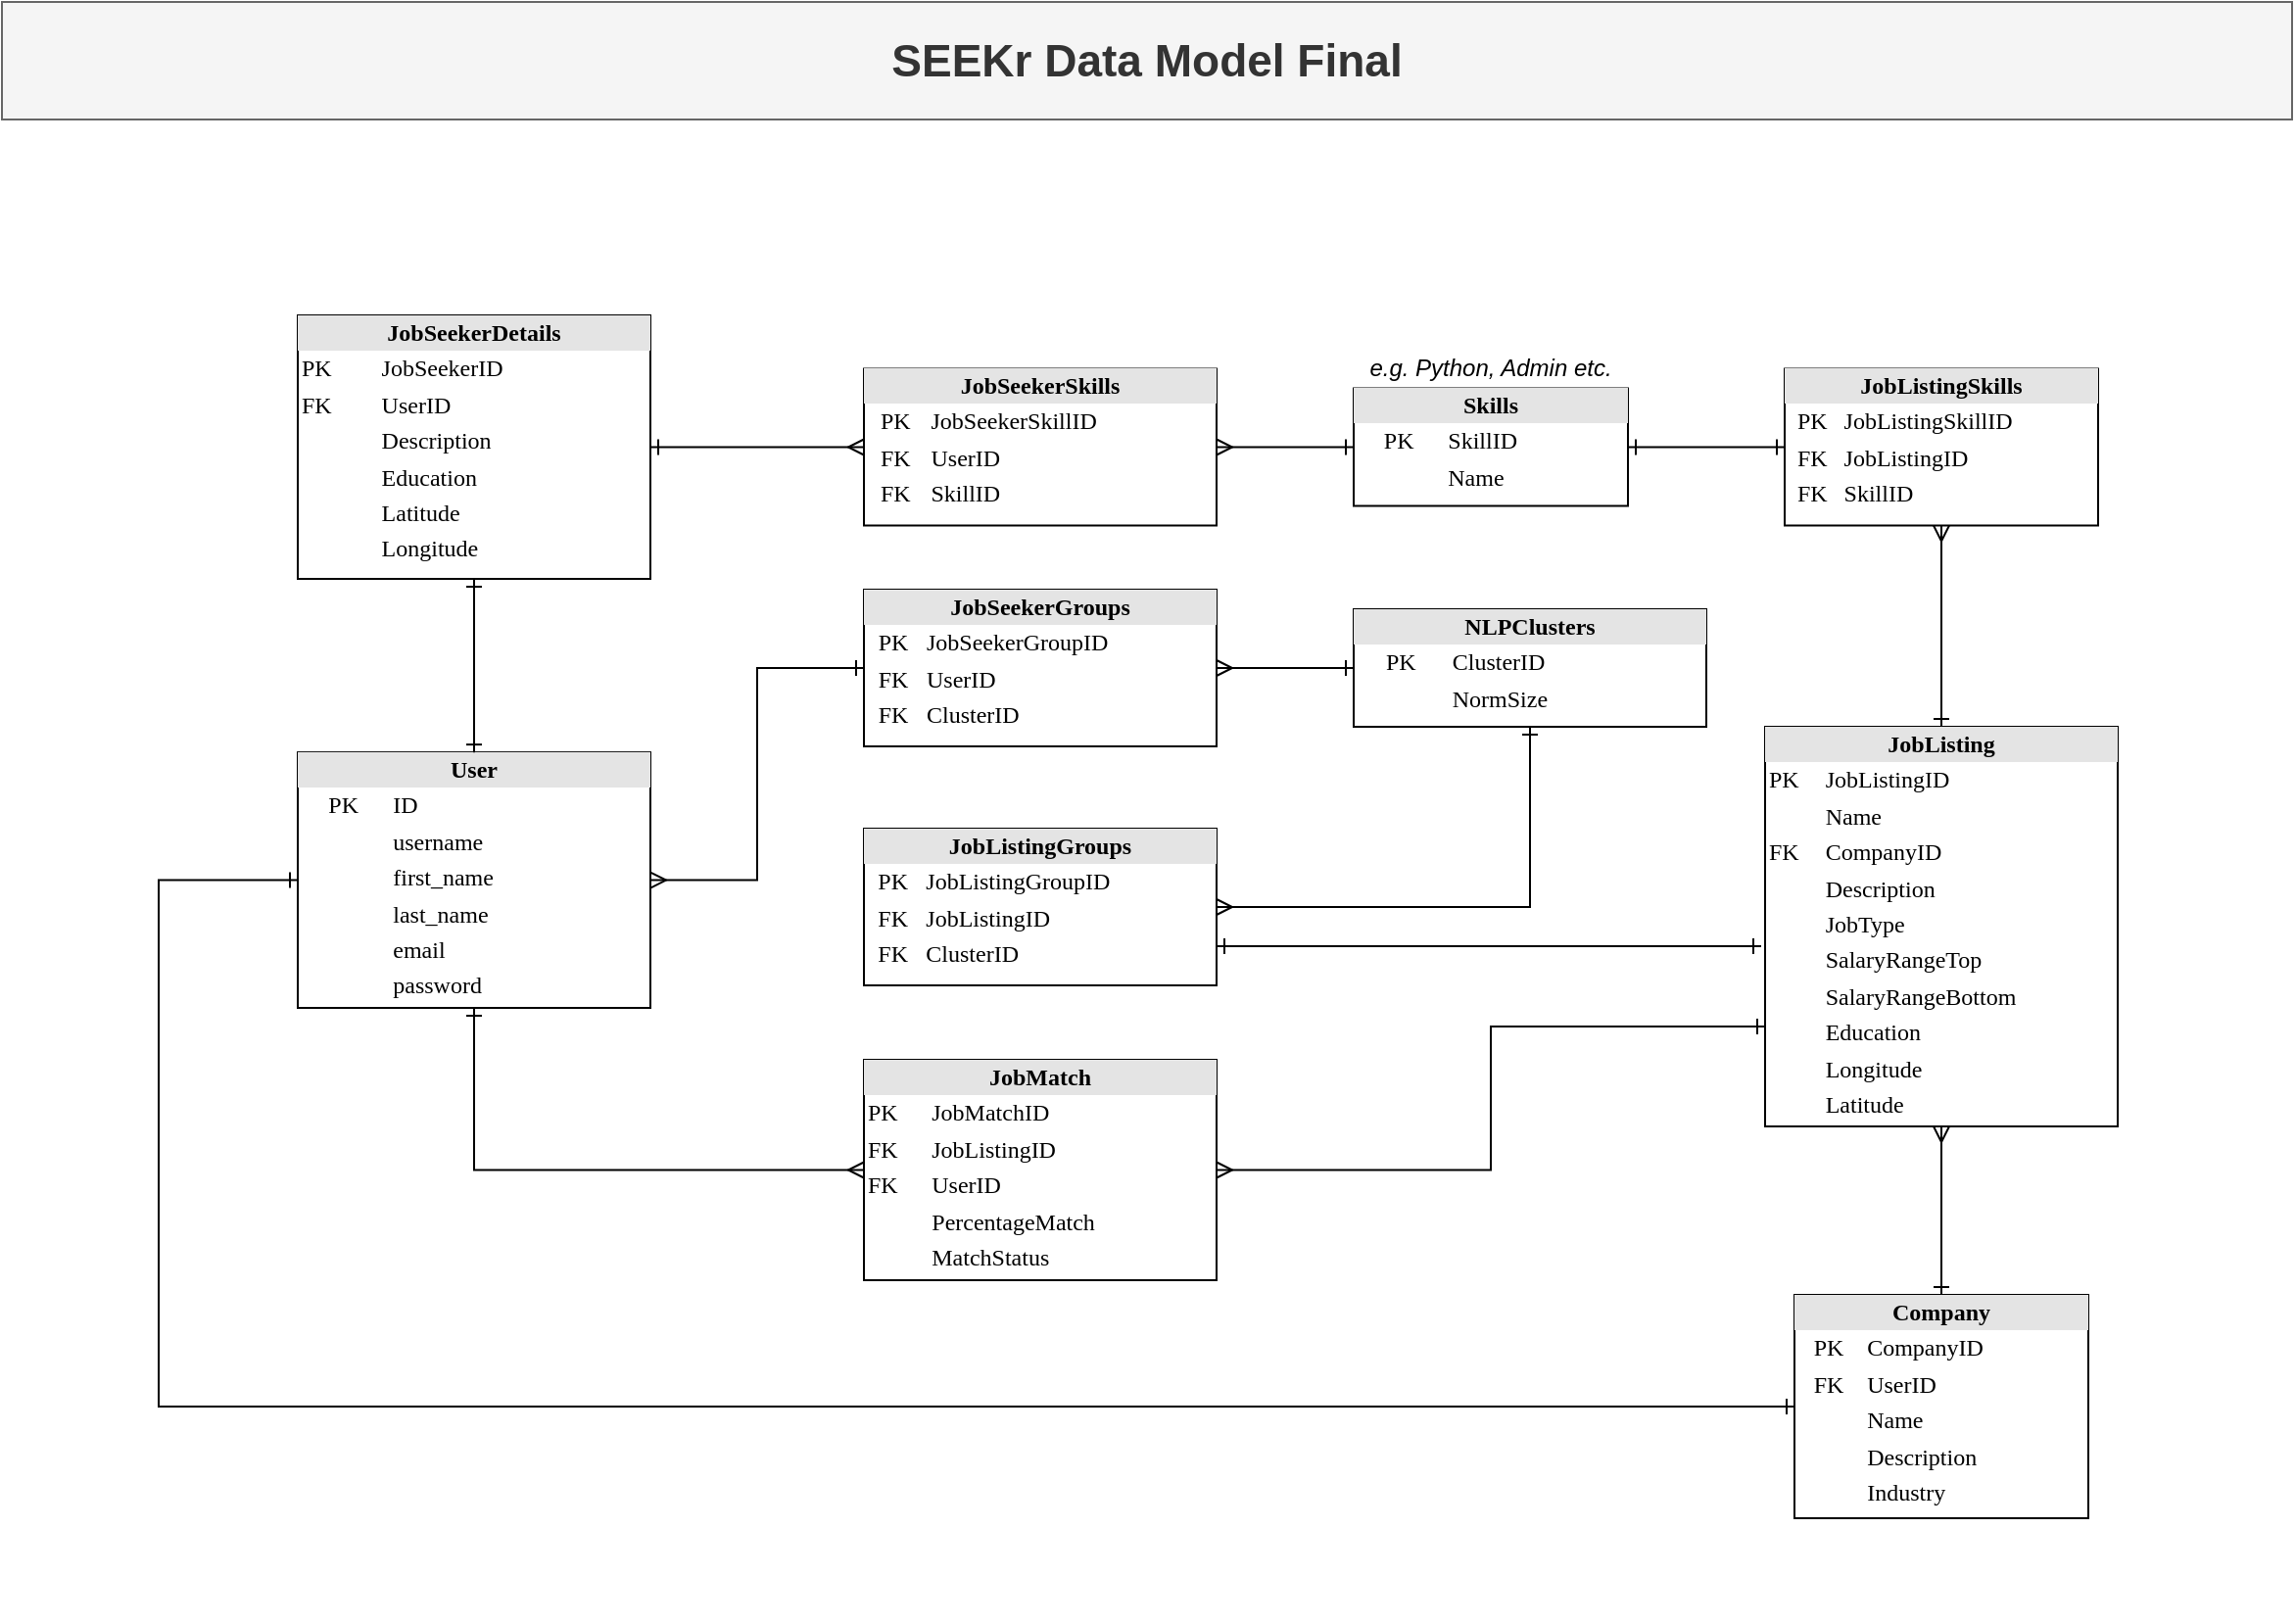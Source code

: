 <mxfile version="13.7.9" type="device"><diagram name="Page-1" id="2ca16b54-16f6-2749-3443-fa8db7711227"><mxGraphModel dx="1234" dy="797" grid="1" gridSize="10" guides="1" tooltips="1" connect="1" arrows="1" fold="1" page="1" pageScale="1" pageWidth="1169" pageHeight="827" background="#ffffff" math="0" shadow="0"><root><mxCell id="0"/><mxCell id="1" parent="0"/><mxCell id="88vN5nwESgHXS7VtUUJ_-26" style="edgeStyle=orthogonalEdgeStyle;rounded=0;orthogonalLoop=1;jettySize=auto;html=1;exitX=0.5;exitY=1;exitDx=0;exitDy=0;startArrow=ERmany;startFill=0;endArrow=ERone;endFill=0;" parent="1" source="2ed32ef02a7f4228-4" target="2ed32ef02a7f4228-9" edge="1"><mxGeometry relative="1" as="geometry"/></mxCell><mxCell id="2ed32ef02a7f4228-4" value="&lt;div style=&quot;text-align: center ; box-sizing: border-box ; width: 100% ; background: rgb(228 , 228 , 228) ; padding: 2px&quot;&gt;&lt;b&gt;JobListing&lt;/b&gt;&lt;/div&gt;&lt;table style=&quot;width: 100% ; font-size: 1em&quot; cellpadding=&quot;2&quot; cellspacing=&quot;0&quot;&gt;&lt;tbody&gt;&lt;tr&gt;&lt;td&gt;PK&lt;/td&gt;&lt;td&gt;JobListingID&lt;/td&gt;&lt;/tr&gt;&lt;tr&gt;&lt;td&gt;&lt;br&gt;&lt;/td&gt;&lt;td&gt;Name&lt;/td&gt;&lt;/tr&gt;&lt;tr&gt;&lt;td&gt;FK&lt;/td&gt;&lt;td&gt;CompanyID&lt;/td&gt;&lt;/tr&gt;&lt;tr&gt;&lt;td&gt;&lt;/td&gt;&lt;td&gt;Description&lt;/td&gt;&lt;/tr&gt;&lt;tr&gt;&lt;td&gt;&lt;br&gt;&lt;/td&gt;&lt;td&gt;JobType&lt;/td&gt;&lt;/tr&gt;&lt;tr&gt;&lt;td&gt;&lt;br&gt;&lt;/td&gt;&lt;td&gt;SalaryRangeTop&lt;/td&gt;&lt;/tr&gt;&lt;tr&gt;&lt;td&gt;&lt;br&gt;&lt;/td&gt;&lt;td&gt;SalaryRangeBottom&lt;br&gt;&lt;/td&gt;&lt;/tr&gt;&lt;tr&gt;&lt;td&gt;&lt;br&gt;&lt;/td&gt;&lt;td&gt;Education&lt;/td&gt;&lt;/tr&gt;&lt;tr&gt;&lt;td&gt;&lt;br&gt;&lt;/td&gt;&lt;td&gt;Longitude&lt;/td&gt;&lt;/tr&gt;&lt;tr&gt;&lt;td&gt;&lt;br&gt;&lt;/td&gt;&lt;td&gt;Latitude&lt;/td&gt;&lt;/tr&gt;&lt;/tbody&gt;&lt;/table&gt;" style="verticalAlign=top;align=left;overflow=fill;html=1;rounded=0;shadow=0;comic=0;labelBackgroundColor=none;strokeWidth=1;fontFamily=Verdana;fontSize=12" parent="1" vertex="1"><mxGeometry x="900" y="370" width="180" height="204" as="geometry"/></mxCell><mxCell id="88vN5nwESgHXS7VtUUJ_-19" style="edgeStyle=orthogonalEdgeStyle;rounded=0;orthogonalLoop=1;jettySize=auto;html=1;exitX=1;exitY=0.5;exitDx=0;exitDy=0;startArrow=ERone;startFill=0;endArrow=ERmany;endFill=0;entryX=0;entryY=0.5;entryDx=0;entryDy=0;" parent="1" source="2ed32ef02a7f4228-5" target="2ed32ef02a7f4228-10" edge="1"><mxGeometry relative="1" as="geometry"/></mxCell><mxCell id="2ed32ef02a7f4228-5" value="&lt;div style=&quot;text-align: center ; box-sizing: border-box ; width: 100% ; background: rgb(228 , 228 , 228) ; padding: 2px&quot;&gt;&lt;b&gt;JobSeekerDetails&lt;/b&gt;&lt;/div&gt;&lt;table style=&quot;width: 100% ; font-size: 1em&quot; cellpadding=&quot;2&quot; cellspacing=&quot;0&quot;&gt;&lt;tbody&gt;&lt;tr&gt;&lt;td&gt;PK&lt;/td&gt;&lt;td&gt;JobSeekerID&lt;/td&gt;&lt;/tr&gt;&lt;tr&gt;&lt;td&gt;FK&lt;/td&gt;&lt;td&gt;UserID&lt;/td&gt;&lt;/tr&gt;&lt;tr&gt;&lt;td&gt;&lt;/td&gt;&lt;td&gt;Description&lt;/td&gt;&lt;/tr&gt;&lt;tr&gt;&lt;td&gt;&lt;br&gt;&lt;/td&gt;&lt;td&gt;Education&lt;br&gt;&lt;/td&gt;&lt;/tr&gt;&lt;tr&gt;&lt;td&gt;&lt;br&gt;&lt;/td&gt;&lt;td&gt;Latitude&lt;/td&gt;&lt;/tr&gt;&lt;tr&gt;&lt;td&gt;&lt;br&gt;&lt;/td&gt;&lt;td&gt;Longitude&lt;/td&gt;&lt;/tr&gt;&lt;/tbody&gt;&lt;/table&gt;" style="verticalAlign=top;align=left;overflow=fill;html=1;rounded=0;shadow=0;comic=0;labelBackgroundColor=none;strokeWidth=1;fontFamily=Verdana;fontSize=12" parent="1" vertex="1"><mxGeometry x="151" y="160" width="180" height="134.5" as="geometry"/></mxCell><mxCell id="2ed32ef02a7f4228-9" value="&lt;div style=&quot;text-align: center ; box-sizing: border-box ; width: 100% ; background: rgb(228 , 228 , 228) ; padding: 2px&quot;&gt;&lt;b&gt;Company&lt;/b&gt;&lt;/div&gt;&lt;table style=&quot;width: 100% ; font-size: 1em&quot; cellpadding=&quot;2&quot; cellspacing=&quot;0&quot;&gt;&lt;tbody&gt;&lt;tr&gt;&lt;td style=&quot;text-align: center&quot;&gt;PK&lt;/td&gt;&lt;td&gt;CompanyID&lt;/td&gt;&lt;/tr&gt;&lt;tr&gt;&lt;td style=&quot;text-align: center&quot;&gt;FK&lt;/td&gt;&lt;td&gt;UserID&lt;/td&gt;&lt;/tr&gt;&lt;tr&gt;&lt;td&gt;&lt;br&gt;&lt;/td&gt;&lt;td&gt;Name&lt;/td&gt;&lt;/tr&gt;&lt;tr&gt;&lt;td&gt;&lt;/td&gt;&lt;td&gt;Description&lt;br&gt;&lt;/td&gt;&lt;/tr&gt;&lt;tr&gt;&lt;td&gt;&lt;br&gt;&lt;/td&gt;&lt;td&gt;Industry&lt;br&gt;&lt;/td&gt;&lt;/tr&gt;&lt;/tbody&gt;&lt;/table&gt;" style="verticalAlign=top;align=left;overflow=fill;html=1;rounded=0;shadow=0;comic=0;labelBackgroundColor=none;strokeWidth=1;fontFamily=Verdana;fontSize=12" parent="1" vertex="1"><mxGeometry x="915" y="660" width="150" height="114" as="geometry"/></mxCell><mxCell id="2ed32ef02a7f4228-10" value="&lt;div style=&quot;text-align: center ; box-sizing: border-box ; width: 100% ; background: rgb(228 , 228 , 228) ; padding: 2px&quot;&gt;&lt;b&gt;JobSeekerSkills&lt;/b&gt;&lt;/div&gt;&lt;table style=&quot;width: 100% ; font-size: 1em&quot; cellpadding=&quot;2&quot; cellspacing=&quot;0&quot;&gt;&lt;tbody&gt;&lt;tr&gt;&lt;td style=&quot;text-align: center&quot;&gt;PK&lt;/td&gt;&lt;td&gt;JobSeekerSkillID&lt;/td&gt;&lt;/tr&gt;&lt;tr&gt;&lt;td style=&quot;text-align: center&quot;&gt;FK&lt;/td&gt;&lt;td&gt;UserID&lt;/td&gt;&lt;/tr&gt;&lt;tr&gt;&lt;td style=&quot;text-align: center&quot;&gt;FK&lt;/td&gt;&lt;td&gt;SkillID&lt;/td&gt;&lt;/tr&gt;&lt;/tbody&gt;&lt;/table&gt;" style="verticalAlign=top;align=left;overflow=fill;html=1;rounded=0;shadow=0;comic=0;labelBackgroundColor=none;strokeWidth=1;fontFamily=Verdana;fontSize=12" parent="1" vertex="1"><mxGeometry x="440" y="187.25" width="180" height="80" as="geometry"/></mxCell><mxCell id="88vN5nwESgHXS7VtUUJ_-25" style="edgeStyle=orthogonalEdgeStyle;rounded=0;orthogonalLoop=1;jettySize=auto;html=1;exitX=0.5;exitY=1;exitDx=0;exitDy=0;startArrow=ERmany;startFill=0;endArrow=ERone;endFill=0;" parent="1" source="88vN5nwESgHXS7VtUUJ_-7" target="2ed32ef02a7f4228-4" edge="1"><mxGeometry relative="1" as="geometry"/></mxCell><mxCell id="88vN5nwESgHXS7VtUUJ_-7" value="&lt;div style=&quot;text-align: center ; box-sizing: border-box ; width: 100% ; background: rgb(228 , 228 , 228) ; padding: 2px&quot;&gt;&lt;b&gt;JobListingSkills&lt;/b&gt;&lt;/div&gt;&lt;table style=&quot;width: 100% ; font-size: 1em&quot; cellpadding=&quot;2&quot; cellspacing=&quot;0&quot;&gt;&lt;tbody&gt;&lt;tr&gt;&lt;td style=&quot;text-align: center&quot;&gt;PK&lt;/td&gt;&lt;td&gt;JobListingSkillID&lt;/td&gt;&lt;/tr&gt;&lt;tr&gt;&lt;td style=&quot;text-align: center&quot;&gt;FK&lt;/td&gt;&lt;td&gt;JobListingID&lt;/td&gt;&lt;/tr&gt;&lt;tr&gt;&lt;td style=&quot;text-align: center&quot;&gt;FK&lt;/td&gt;&lt;td&gt;SkillID&lt;/td&gt;&lt;/tr&gt;&lt;/tbody&gt;&lt;/table&gt;" style="verticalAlign=top;align=left;overflow=fill;html=1;rounded=0;shadow=0;comic=0;labelBackgroundColor=none;strokeWidth=1;fontFamily=Verdana;fontSize=12" parent="1" vertex="1"><mxGeometry x="910" y="187.25" width="160" height="80" as="geometry"/></mxCell><mxCell id="88vN5nwESgHXS7VtUUJ_-15" value="" style="group" parent="1" vertex="1" connectable="0"><mxGeometry x="151" y="373.5" width="182" height="140" as="geometry"/></mxCell><mxCell id="2ed32ef02a7f4228-2" value="&lt;div style=&quot;text-align: center ; box-sizing: border-box ; width: 100% ; background: rgb(228 , 228 , 228) ; padding: 2px&quot;&gt;&lt;b&gt;User&lt;/b&gt;&lt;/div&gt;&lt;table style=&quot;width: 100% ; font-size: 1em&quot; cellpadding=&quot;2&quot; cellspacing=&quot;0&quot;&gt;&lt;tbody&gt;&lt;tr&gt;&lt;td style=&quot;text-align: center&quot;&gt;PK&lt;/td&gt;&lt;td&gt;ID&lt;/td&gt;&lt;/tr&gt;&lt;tr&gt;&lt;td&gt;&lt;br&gt;&lt;/td&gt;&lt;td&gt;username&lt;/td&gt;&lt;/tr&gt;&lt;tr&gt;&lt;td&gt;&lt;/td&gt;&lt;td&gt;first_name&lt;/td&gt;&lt;/tr&gt;&lt;tr&gt;&lt;td&gt;&lt;br&gt;&lt;/td&gt;&lt;td&gt;last_name&lt;/td&gt;&lt;/tr&gt;&lt;tr&gt;&lt;td&gt;&lt;br&gt;&lt;/td&gt;&lt;td&gt;email&lt;/td&gt;&lt;/tr&gt;&lt;tr&gt;&lt;td&gt;&lt;br&gt;&lt;/td&gt;&lt;td&gt;password&lt;br&gt;&lt;/td&gt;&lt;/tr&gt;&lt;tr&gt;&lt;td&gt;&lt;br&gt;&lt;/td&gt;&lt;td&gt;&lt;br&gt;&lt;/td&gt;&lt;/tr&gt;&lt;/tbody&gt;&lt;/table&gt;" style="verticalAlign=top;align=left;overflow=fill;html=1;rounded=0;shadow=0;comic=0;labelBackgroundColor=none;strokeWidth=1;fontFamily=Verdana;fontSize=12;" parent="88vN5nwESgHXS7VtUUJ_-15" vertex="1"><mxGeometry y="9.565" width="180" height="130.435" as="geometry"/></mxCell><mxCell id="88vN5nwESgHXS7VtUUJ_-14" value="" style="shape=image;verticalLabelPosition=bottom;labelBackgroundColor=#ffffff;verticalAlign=top;aspect=fixed;imageAspect=0;image=https://external-content.duckduckgo.com/iu/?u=http%3A%2F%2Fudayakumarn.in%2Fstatic%2Fimages%2Fdjango-logo.png&amp;f=1&amp;nofb=1;" parent="88vN5nwESgHXS7VtUUJ_-15" vertex="1"><mxGeometry x="142" width="34.783" height="34.783" as="geometry"/></mxCell><mxCell id="88vN5nwESgHXS7VtUUJ_-18" style="edgeStyle=orthogonalEdgeStyle;rounded=0;orthogonalLoop=1;jettySize=auto;html=1;exitX=0.5;exitY=0;exitDx=0;exitDy=0;endArrow=ERone;endFill=0;startArrow=ERone;startFill=0;" parent="1" source="2ed32ef02a7f4228-2" target="2ed32ef02a7f4228-5" edge="1"><mxGeometry relative="1" as="geometry"/></mxCell><mxCell id="88vN5nwESgHXS7VtUUJ_-22" style="edgeStyle=orthogonalEdgeStyle;rounded=0;orthogonalLoop=1;jettySize=auto;html=1;startArrow=ERone;startFill=0;endArrow=ERmany;endFill=0;" parent="1" source="2ed32ef02a7f4228-11" target="2ed32ef02a7f4228-10" edge="1"><mxGeometry relative="1" as="geometry"/></mxCell><mxCell id="88vN5nwESgHXS7VtUUJ_-23" style="edgeStyle=orthogonalEdgeStyle;rounded=0;orthogonalLoop=1;jettySize=auto;html=1;exitX=1;exitY=0.5;exitDx=0;exitDy=0;startArrow=ERone;startFill=0;endArrow=ERone;endFill=0;entryX=0;entryY=0.5;entryDx=0;entryDy=0;" parent="1" source="2ed32ef02a7f4228-11" target="88vN5nwESgHXS7VtUUJ_-7" edge="1"><mxGeometry relative="1" as="geometry"><Array as="points"><mxPoint x="870" y="227"/><mxPoint x="870" y="227"/></Array></mxGeometry></mxCell><mxCell id="2ed32ef02a7f4228-11" value="&lt;div style=&quot;text-align: center ; box-sizing: border-box ; width: 100% ; background: rgb(228 , 228 , 228) ; padding: 2px&quot;&gt;&lt;b&gt;Skills&lt;/b&gt;&lt;/div&gt;&lt;table style=&quot;width: 100% ; font-size: 1em&quot; cellpadding=&quot;2&quot; cellspacing=&quot;0&quot;&gt;&lt;tbody&gt;&lt;tr&gt;&lt;td style=&quot;text-align: center&quot;&gt;PK&lt;/td&gt;&lt;td&gt;SkillID&lt;/td&gt;&lt;/tr&gt;&lt;tr&gt;&lt;td&gt;&lt;br&gt;&lt;/td&gt;&lt;td&gt;Name&lt;/td&gt;&lt;/tr&gt;&lt;tr&gt;&lt;td&gt;&lt;/td&gt;&lt;td&gt;&lt;br&gt;&lt;/td&gt;&lt;/tr&gt;&lt;/tbody&gt;&lt;/table&gt;" style="verticalAlign=top;align=left;overflow=fill;html=1;rounded=0;shadow=0;comic=0;labelBackgroundColor=none;strokeWidth=1;fontFamily=Verdana;fontSize=12" parent="1" vertex="1"><mxGeometry x="690" y="197.25" width="140" height="60" as="geometry"/></mxCell><mxCell id="88vN5nwESgHXS7VtUUJ_-12" value="&lt;i&gt;e.g. Python, Admin etc.&lt;/i&gt;" style="text;html=1;strokeColor=none;fillColor=none;align=center;verticalAlign=middle;whiteSpace=wrap;rounded=0;" parent="1" vertex="1"><mxGeometry x="690" y="177.25" width="140" height="20" as="geometry"/></mxCell><mxCell id="88vN5nwESgHXS7VtUUJ_-30" style="edgeStyle=orthogonalEdgeStyle;rounded=0;orthogonalLoop=1;jettySize=auto;html=1;exitX=1;exitY=0.5;exitDx=0;exitDy=0;entryX=0;entryY=0.75;entryDx=0;entryDy=0;startArrow=ERmany;startFill=0;endArrow=ERone;endFill=0;" parent="1" source="88vN5nwESgHXS7VtUUJ_-28" target="2ed32ef02a7f4228-4" edge="1"><mxGeometry relative="1" as="geometry"/></mxCell><mxCell id="88vN5nwESgHXS7VtUUJ_-28" value="&lt;div style=&quot;text-align: center ; box-sizing: border-box ; width: 100% ; background: rgb(228 , 228 , 228) ; padding: 2px&quot;&gt;&lt;b&gt;JobMatch&lt;/b&gt;&lt;/div&gt;&lt;table style=&quot;width: 100% ; font-size: 1em&quot; cellpadding=&quot;2&quot; cellspacing=&quot;0&quot;&gt;&lt;tbody&gt;&lt;tr&gt;&lt;td&gt;PK&lt;/td&gt;&lt;td&gt;JobMatchID&lt;/td&gt;&lt;/tr&gt;&lt;tr&gt;&lt;td&gt;FK&lt;/td&gt;&lt;td&gt;JobListingID&lt;/td&gt;&lt;/tr&gt;&lt;tr&gt;&lt;td&gt;FK&lt;/td&gt;&lt;td&gt;UserID&lt;/td&gt;&lt;/tr&gt;&lt;tr&gt;&lt;td&gt;&lt;br&gt;&lt;/td&gt;&lt;td&gt;PercentageMatch&lt;/td&gt;&lt;/tr&gt;&lt;tr&gt;&lt;td&gt;&lt;br&gt;&lt;/td&gt;&lt;td&gt;MatchStatus&lt;br&gt;&lt;/td&gt;&lt;/tr&gt;&lt;/tbody&gt;&lt;/table&gt;" style="verticalAlign=top;align=left;overflow=fill;html=1;rounded=0;shadow=0;comic=0;labelBackgroundColor=none;strokeWidth=1;fontFamily=Verdana;fontSize=12" parent="1" vertex="1"><mxGeometry x="440" y="540" width="180" height="112.5" as="geometry"/></mxCell><mxCell id="88vN5nwESgHXS7VtUUJ_-29" style="edgeStyle=orthogonalEdgeStyle;rounded=0;orthogonalLoop=1;jettySize=auto;html=1;exitX=0.5;exitY=1;exitDx=0;exitDy=0;entryX=0;entryY=0.5;entryDx=0;entryDy=0;startArrow=ERone;startFill=0;endArrow=ERmany;endFill=0;" parent="1" source="2ed32ef02a7f4228-2" target="88vN5nwESgHXS7VtUUJ_-28" edge="1"><mxGeometry relative="1" as="geometry"/></mxCell><mxCell id="88vN5nwESgHXS7VtUUJ_-31" value="&lt;b&gt;&lt;font style=&quot;font-size: 23px&quot;&gt;SEEKr Data Model Final&lt;/font&gt;&lt;/b&gt;" style="rounded=0;whiteSpace=wrap;html=1;fillColor=#f5f5f5;strokeColor=#666666;fontColor=#333333;" parent="1" vertex="1"><mxGeometry width="1169" height="60" as="geometry"/></mxCell><mxCell id="88vN5nwESgHXS7VtUUJ_-32" value="" style="rounded=0;whiteSpace=wrap;html=1;fillColor=none;strokeColor=none;" parent="1" vertex="1"><mxGeometry y="60" width="10" height="767" as="geometry"/></mxCell><mxCell id="88vN5nwESgHXS7VtUUJ_-33" value="" style="rounded=0;whiteSpace=wrap;html=1;fillColor=none;strokeColor=none;" parent="1" vertex="1"><mxGeometry x="1159" y="70" width="10" height="757" as="geometry"/></mxCell><mxCell id="88vN5nwESgHXS7VtUUJ_-34" value="" style="rounded=0;whiteSpace=wrap;html=1;fillColor=none;strokeColor=none;rotation=90;" parent="1" vertex="1"><mxGeometry x="575" y="243" width="10" height="1157" as="geometry"/></mxCell><mxCell id="09Y-Vp-WQKu87PzhJc1H-8" style="edgeStyle=orthogonalEdgeStyle;rounded=0;orthogonalLoop=1;jettySize=auto;html=1;exitX=0;exitY=0.5;exitDx=0;exitDy=0;entryX=1;entryY=0.5;entryDx=0;entryDy=0;startArrow=ERone;startFill=0;endArrow=ERmany;endFill=0;fontFamily=Verdana;" edge="1" parent="1" source="09Y-Vp-WQKu87PzhJc1H-1" target="09Y-Vp-WQKu87PzhJc1H-3"><mxGeometry relative="1" as="geometry"/></mxCell><mxCell id="09Y-Vp-WQKu87PzhJc1H-9" style="edgeStyle=orthogonalEdgeStyle;rounded=0;orthogonalLoop=1;jettySize=auto;html=1;exitX=0.5;exitY=1;exitDx=0;exitDy=0;entryX=1;entryY=0.5;entryDx=0;entryDy=0;startArrow=ERone;startFill=0;endArrow=ERmany;endFill=0;fontFamily=Verdana;" edge="1" parent="1" source="09Y-Vp-WQKu87PzhJc1H-1" target="09Y-Vp-WQKu87PzhJc1H-2"><mxGeometry relative="1" as="geometry"/></mxCell><mxCell id="09Y-Vp-WQKu87PzhJc1H-1" value="&lt;div style=&quot;text-align: center ; box-sizing: border-box ; width: 100% ; background: rgb(228 , 228 , 228) ; padding: 2px&quot;&gt;&lt;b&gt;NLPClusters&lt;/b&gt;&lt;/div&gt;&lt;table style=&quot;width: 100% ; font-size: 1em&quot; cellpadding=&quot;2&quot; cellspacing=&quot;0&quot;&gt;&lt;tbody&gt;&lt;tr&gt;&lt;td style=&quot;text-align: center&quot;&gt;PK&lt;/td&gt;&lt;td&gt;ClusterID&lt;/td&gt;&lt;/tr&gt;&lt;tr&gt;&lt;td style=&quot;text-align: center&quot;&gt;&lt;br&gt;&lt;/td&gt;&lt;td&gt;NormSize&lt;/td&gt;&lt;/tr&gt;&lt;/tbody&gt;&lt;/table&gt;" style="verticalAlign=top;align=left;overflow=fill;html=1;rounded=0;shadow=0;comic=0;labelBackgroundColor=none;strokeWidth=1;fontFamily=Verdana;fontSize=12" vertex="1" parent="1"><mxGeometry x="690" y="310" width="180" height="60" as="geometry"/></mxCell><mxCell id="09Y-Vp-WQKu87PzhJc1H-6" style="edgeStyle=orthogonalEdgeStyle;rounded=0;orthogonalLoop=1;jettySize=auto;html=1;exitX=1;exitY=0.75;exitDx=0;exitDy=0;startArrow=ERone;startFill=0;endArrow=ERone;endFill=0;fontFamily=Verdana;" edge="1" parent="1" source="09Y-Vp-WQKu87PzhJc1H-2"><mxGeometry relative="1" as="geometry"><mxPoint x="898" y="482" as="targetPoint"/><Array as="points"><mxPoint x="898" y="482"/></Array></mxGeometry></mxCell><mxCell id="09Y-Vp-WQKu87PzhJc1H-2" value="&lt;div style=&quot;text-align: center ; box-sizing: border-box ; width: 100% ; background: rgb(228 , 228 , 228) ; padding: 2px&quot;&gt;&lt;b&gt;JobListingGroups&lt;/b&gt;&lt;/div&gt;&lt;table style=&quot;width: 100% ; font-size: 1em&quot; cellpadding=&quot;2&quot; cellspacing=&quot;0&quot;&gt;&lt;tbody&gt;&lt;tr&gt;&lt;td style=&quot;text-align: center&quot;&gt;PK&lt;/td&gt;&lt;td&gt;JobListingGroupID&lt;/td&gt;&lt;/tr&gt;&lt;tr&gt;&lt;td style=&quot;text-align: center&quot;&gt;FK&lt;/td&gt;&lt;td&gt;JobListingID&lt;/td&gt;&lt;/tr&gt;&lt;tr&gt;&lt;td style=&quot;text-align: center&quot;&gt;FK&lt;/td&gt;&lt;td&gt;ClusterID&lt;/td&gt;&lt;/tr&gt;&lt;/tbody&gt;&lt;/table&gt;" style="verticalAlign=top;align=left;overflow=fill;html=1;rounded=0;shadow=0;comic=0;labelBackgroundColor=none;strokeWidth=1;fontFamily=Verdana;fontSize=12" vertex="1" parent="1"><mxGeometry x="440" y="422" width="180" height="80" as="geometry"/></mxCell><mxCell id="09Y-Vp-WQKu87PzhJc1H-3" value="&lt;div style=&quot;text-align: center ; box-sizing: border-box ; width: 100% ; background: rgb(228 , 228 , 228) ; padding: 2px&quot;&gt;&lt;b&gt;JobSeekerGroups&lt;/b&gt;&lt;/div&gt;&lt;table style=&quot;width: 100% ; font-size: 1em&quot; cellpadding=&quot;2&quot; cellspacing=&quot;0&quot;&gt;&lt;tbody&gt;&lt;tr&gt;&lt;td style=&quot;text-align: center&quot;&gt;PK&lt;/td&gt;&lt;td&gt;JobSeekerGroupID&lt;/td&gt;&lt;/tr&gt;&lt;tr&gt;&lt;td style=&quot;text-align: center&quot;&gt;FK&lt;/td&gt;&lt;td&gt;UserID&lt;/td&gt;&lt;/tr&gt;&lt;tr&gt;&lt;td style=&quot;text-align: center&quot;&gt;FK&lt;/td&gt;&lt;td&gt;ClusterID&lt;/td&gt;&lt;/tr&gt;&lt;/tbody&gt;&lt;/table&gt;" style="verticalAlign=top;align=left;overflow=fill;html=1;rounded=0;shadow=0;comic=0;labelBackgroundColor=none;strokeWidth=1;fontFamily=Verdana;fontSize=12" vertex="1" parent="1"><mxGeometry x="440" y="300" width="180" height="80" as="geometry"/></mxCell><mxCell id="09Y-Vp-WQKu87PzhJc1H-4" style="edgeStyle=orthogonalEdgeStyle;rounded=0;orthogonalLoop=1;jettySize=auto;html=1;entryX=0;entryY=0.5;entryDx=0;entryDy=0;fontFamily=Verdana;endArrow=ERone;endFill=0;startArrow=ERone;startFill=0;exitX=0;exitY=0.5;exitDx=0;exitDy=0;" edge="1" parent="1" source="2ed32ef02a7f4228-2" target="2ed32ef02a7f4228-9"><mxGeometry relative="1" as="geometry"><mxPoint x="151" y="500" as="sourcePoint"/><Array as="points"><mxPoint x="80" y="448"/><mxPoint x="80" y="717"/></Array></mxGeometry></mxCell><mxCell id="09Y-Vp-WQKu87PzhJc1H-7" style="edgeStyle=orthogonalEdgeStyle;rounded=0;orthogonalLoop=1;jettySize=auto;html=1;entryX=0;entryY=0.5;entryDx=0;entryDy=0;startArrow=ERmany;startFill=0;endArrow=ERone;endFill=0;fontFamily=Verdana;" edge="1" parent="1" source="2ed32ef02a7f4228-2" target="09Y-Vp-WQKu87PzhJc1H-3"><mxGeometry relative="1" as="geometry"/></mxCell></root></mxGraphModel></diagram></mxfile>